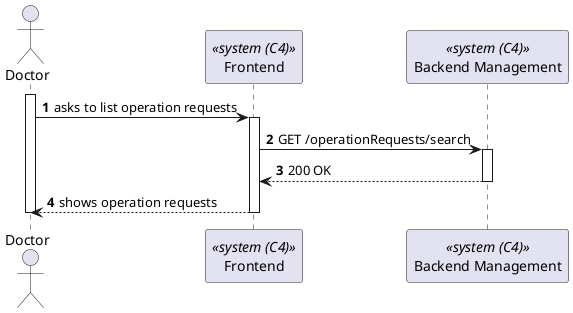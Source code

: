 @startuml process-view
autonumber

actor "Doctor" as Doctor
participant Frontend as "Frontend" <<system (C4)>>
participant BackendManagement as "Backend Management" <<system (C4)>>

activate Doctor

    Doctor -> Frontend : asks to list operation requests

    activate Frontend
        Frontend-> BackendManagement : GET /operationRequests/search
        activate BackendManagement

            Frontend <-- BackendManagement : 200 OK

        deactivate BackendManagement

    Frontend --> Doctor : shows operation requests
    
    deactivate Frontend
deactivate Doctor

@enduml
